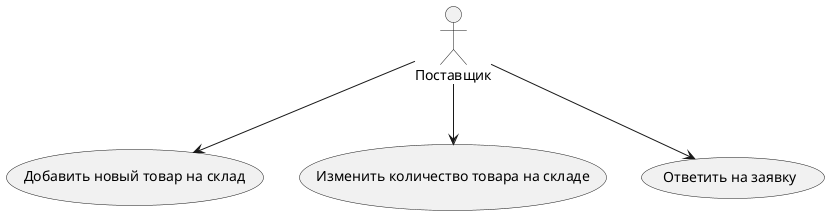 @startuml

Поставщик --> (Добавить новый товар на склад)
Поставщик --> (Изменить количество товара на складе)
Поставщик --> (Ответить на заявку)

@enduml